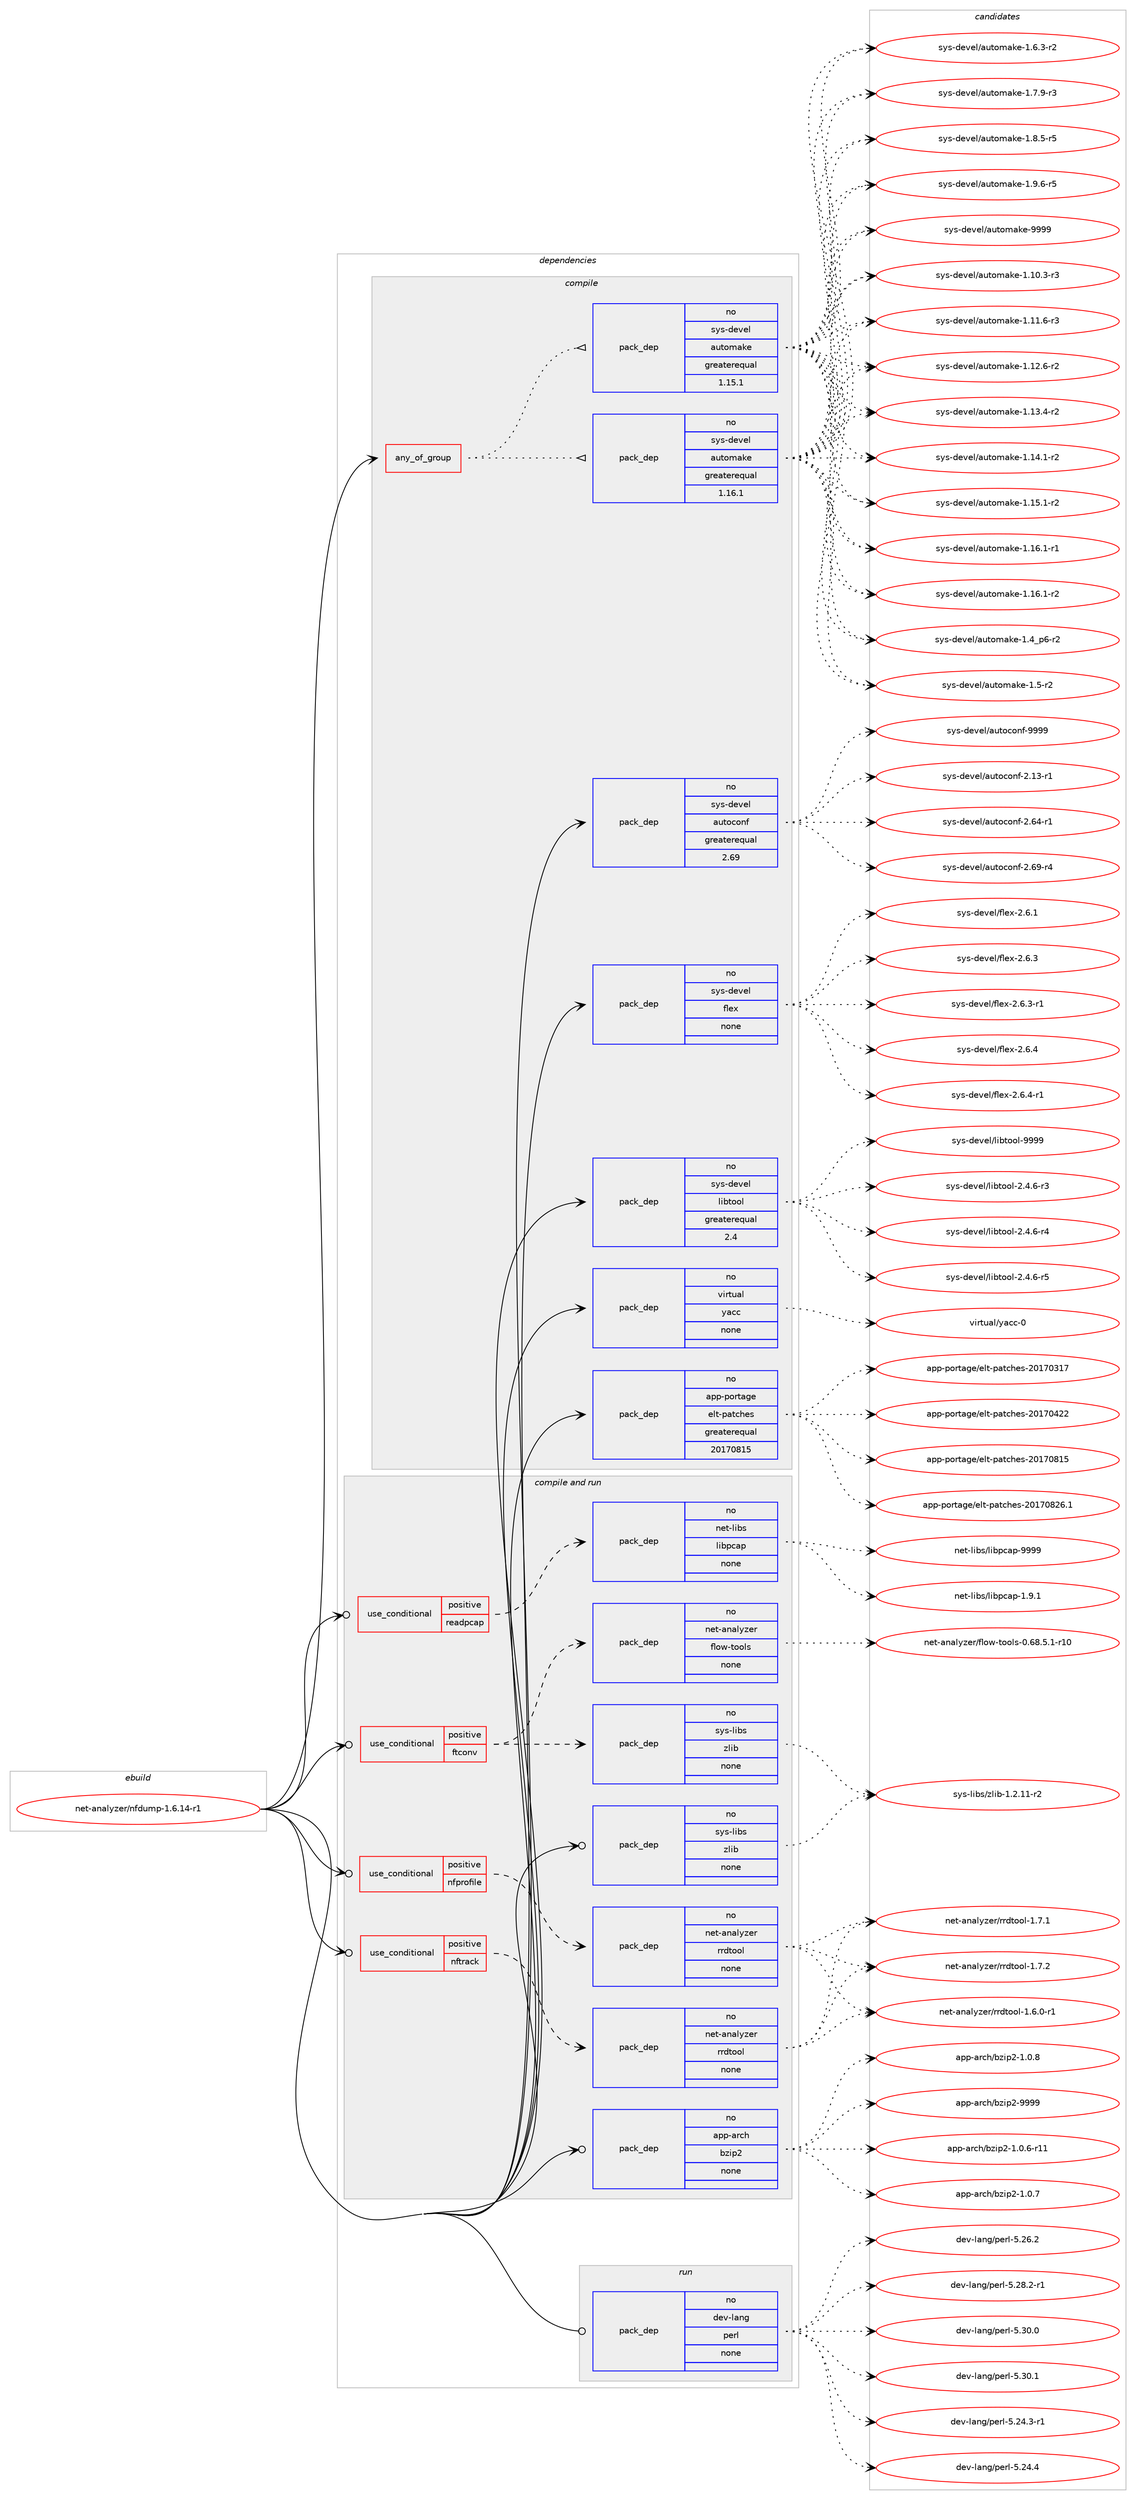 digraph prolog {

# *************
# Graph options
# *************

newrank=true;
concentrate=true;
compound=true;
graph [rankdir=LR,fontname=Helvetica,fontsize=10,ranksep=1.5];#, ranksep=2.5, nodesep=0.2];
edge  [arrowhead=vee];
node  [fontname=Helvetica,fontsize=10];

# **********
# The ebuild
# **********

subgraph cluster_leftcol {
color=gray;
rank=same;
label=<<i>ebuild</i>>;
id [label="net-analyzer/nfdump-1.6.14-r1", color=red, width=4, href="../net-analyzer/nfdump-1.6.14-r1.svg"];
}

# ****************
# The dependencies
# ****************

subgraph cluster_midcol {
color=gray;
label=<<i>dependencies</i>>;
subgraph cluster_compile {
fillcolor="#eeeeee";
style=filled;
label=<<i>compile</i>>;
subgraph any13778 {
dependency814783 [label=<<TABLE BORDER="0" CELLBORDER="1" CELLSPACING="0" CELLPADDING="4"><TR><TD CELLPADDING="10">any_of_group</TD></TR></TABLE>>, shape=none, color=red];subgraph pack602310 {
dependency814784 [label=<<TABLE BORDER="0" CELLBORDER="1" CELLSPACING="0" CELLPADDING="4" WIDTH="220"><TR><TD ROWSPAN="6" CELLPADDING="30">pack_dep</TD></TR><TR><TD WIDTH="110">no</TD></TR><TR><TD>sys-devel</TD></TR><TR><TD>automake</TD></TR><TR><TD>greaterequal</TD></TR><TR><TD>1.16.1</TD></TR></TABLE>>, shape=none, color=blue];
}
dependency814783:e -> dependency814784:w [weight=20,style="dotted",arrowhead="oinv"];
subgraph pack602311 {
dependency814785 [label=<<TABLE BORDER="0" CELLBORDER="1" CELLSPACING="0" CELLPADDING="4" WIDTH="220"><TR><TD ROWSPAN="6" CELLPADDING="30">pack_dep</TD></TR><TR><TD WIDTH="110">no</TD></TR><TR><TD>sys-devel</TD></TR><TR><TD>automake</TD></TR><TR><TD>greaterequal</TD></TR><TR><TD>1.15.1</TD></TR></TABLE>>, shape=none, color=blue];
}
dependency814783:e -> dependency814785:w [weight=20,style="dotted",arrowhead="oinv"];
}
id:e -> dependency814783:w [weight=20,style="solid",arrowhead="vee"];
subgraph pack602312 {
dependency814786 [label=<<TABLE BORDER="0" CELLBORDER="1" CELLSPACING="0" CELLPADDING="4" WIDTH="220"><TR><TD ROWSPAN="6" CELLPADDING="30">pack_dep</TD></TR><TR><TD WIDTH="110">no</TD></TR><TR><TD>app-portage</TD></TR><TR><TD>elt-patches</TD></TR><TR><TD>greaterequal</TD></TR><TR><TD>20170815</TD></TR></TABLE>>, shape=none, color=blue];
}
id:e -> dependency814786:w [weight=20,style="solid",arrowhead="vee"];
subgraph pack602313 {
dependency814787 [label=<<TABLE BORDER="0" CELLBORDER="1" CELLSPACING="0" CELLPADDING="4" WIDTH="220"><TR><TD ROWSPAN="6" CELLPADDING="30">pack_dep</TD></TR><TR><TD WIDTH="110">no</TD></TR><TR><TD>sys-devel</TD></TR><TR><TD>autoconf</TD></TR><TR><TD>greaterequal</TD></TR><TR><TD>2.69</TD></TR></TABLE>>, shape=none, color=blue];
}
id:e -> dependency814787:w [weight=20,style="solid",arrowhead="vee"];
subgraph pack602314 {
dependency814788 [label=<<TABLE BORDER="0" CELLBORDER="1" CELLSPACING="0" CELLPADDING="4" WIDTH="220"><TR><TD ROWSPAN="6" CELLPADDING="30">pack_dep</TD></TR><TR><TD WIDTH="110">no</TD></TR><TR><TD>sys-devel</TD></TR><TR><TD>flex</TD></TR><TR><TD>none</TD></TR><TR><TD></TD></TR></TABLE>>, shape=none, color=blue];
}
id:e -> dependency814788:w [weight=20,style="solid",arrowhead="vee"];
subgraph pack602315 {
dependency814789 [label=<<TABLE BORDER="0" CELLBORDER="1" CELLSPACING="0" CELLPADDING="4" WIDTH="220"><TR><TD ROWSPAN="6" CELLPADDING="30">pack_dep</TD></TR><TR><TD WIDTH="110">no</TD></TR><TR><TD>sys-devel</TD></TR><TR><TD>libtool</TD></TR><TR><TD>greaterequal</TD></TR><TR><TD>2.4</TD></TR></TABLE>>, shape=none, color=blue];
}
id:e -> dependency814789:w [weight=20,style="solid",arrowhead="vee"];
subgraph pack602316 {
dependency814790 [label=<<TABLE BORDER="0" CELLBORDER="1" CELLSPACING="0" CELLPADDING="4" WIDTH="220"><TR><TD ROWSPAN="6" CELLPADDING="30">pack_dep</TD></TR><TR><TD WIDTH="110">no</TD></TR><TR><TD>virtual</TD></TR><TR><TD>yacc</TD></TR><TR><TD>none</TD></TR><TR><TD></TD></TR></TABLE>>, shape=none, color=blue];
}
id:e -> dependency814790:w [weight=20,style="solid",arrowhead="vee"];
}
subgraph cluster_compileandrun {
fillcolor="#eeeeee";
style=filled;
label=<<i>compile and run</i>>;
subgraph cond198245 {
dependency814791 [label=<<TABLE BORDER="0" CELLBORDER="1" CELLSPACING="0" CELLPADDING="4"><TR><TD ROWSPAN="3" CELLPADDING="10">use_conditional</TD></TR><TR><TD>positive</TD></TR><TR><TD>ftconv</TD></TR></TABLE>>, shape=none, color=red];
subgraph pack602317 {
dependency814792 [label=<<TABLE BORDER="0" CELLBORDER="1" CELLSPACING="0" CELLPADDING="4" WIDTH="220"><TR><TD ROWSPAN="6" CELLPADDING="30">pack_dep</TD></TR><TR><TD WIDTH="110">no</TD></TR><TR><TD>sys-libs</TD></TR><TR><TD>zlib</TD></TR><TR><TD>none</TD></TR><TR><TD></TD></TR></TABLE>>, shape=none, color=blue];
}
dependency814791:e -> dependency814792:w [weight=20,style="dashed",arrowhead="vee"];
subgraph pack602318 {
dependency814793 [label=<<TABLE BORDER="0" CELLBORDER="1" CELLSPACING="0" CELLPADDING="4" WIDTH="220"><TR><TD ROWSPAN="6" CELLPADDING="30">pack_dep</TD></TR><TR><TD WIDTH="110">no</TD></TR><TR><TD>net-analyzer</TD></TR><TR><TD>flow-tools</TD></TR><TR><TD>none</TD></TR><TR><TD></TD></TR></TABLE>>, shape=none, color=blue];
}
dependency814791:e -> dependency814793:w [weight=20,style="dashed",arrowhead="vee"];
}
id:e -> dependency814791:w [weight=20,style="solid",arrowhead="odotvee"];
subgraph cond198246 {
dependency814794 [label=<<TABLE BORDER="0" CELLBORDER="1" CELLSPACING="0" CELLPADDING="4"><TR><TD ROWSPAN="3" CELLPADDING="10">use_conditional</TD></TR><TR><TD>positive</TD></TR><TR><TD>nfprofile</TD></TR></TABLE>>, shape=none, color=red];
subgraph pack602319 {
dependency814795 [label=<<TABLE BORDER="0" CELLBORDER="1" CELLSPACING="0" CELLPADDING="4" WIDTH="220"><TR><TD ROWSPAN="6" CELLPADDING="30">pack_dep</TD></TR><TR><TD WIDTH="110">no</TD></TR><TR><TD>net-analyzer</TD></TR><TR><TD>rrdtool</TD></TR><TR><TD>none</TD></TR><TR><TD></TD></TR></TABLE>>, shape=none, color=blue];
}
dependency814794:e -> dependency814795:w [weight=20,style="dashed",arrowhead="vee"];
}
id:e -> dependency814794:w [weight=20,style="solid",arrowhead="odotvee"];
subgraph cond198247 {
dependency814796 [label=<<TABLE BORDER="0" CELLBORDER="1" CELLSPACING="0" CELLPADDING="4"><TR><TD ROWSPAN="3" CELLPADDING="10">use_conditional</TD></TR><TR><TD>positive</TD></TR><TR><TD>nftrack</TD></TR></TABLE>>, shape=none, color=red];
subgraph pack602320 {
dependency814797 [label=<<TABLE BORDER="0" CELLBORDER="1" CELLSPACING="0" CELLPADDING="4" WIDTH="220"><TR><TD ROWSPAN="6" CELLPADDING="30">pack_dep</TD></TR><TR><TD WIDTH="110">no</TD></TR><TR><TD>net-analyzer</TD></TR><TR><TD>rrdtool</TD></TR><TR><TD>none</TD></TR><TR><TD></TD></TR></TABLE>>, shape=none, color=blue];
}
dependency814796:e -> dependency814797:w [weight=20,style="dashed",arrowhead="vee"];
}
id:e -> dependency814796:w [weight=20,style="solid",arrowhead="odotvee"];
subgraph cond198248 {
dependency814798 [label=<<TABLE BORDER="0" CELLBORDER="1" CELLSPACING="0" CELLPADDING="4"><TR><TD ROWSPAN="3" CELLPADDING="10">use_conditional</TD></TR><TR><TD>positive</TD></TR><TR><TD>readpcap</TD></TR></TABLE>>, shape=none, color=red];
subgraph pack602321 {
dependency814799 [label=<<TABLE BORDER="0" CELLBORDER="1" CELLSPACING="0" CELLPADDING="4" WIDTH="220"><TR><TD ROWSPAN="6" CELLPADDING="30">pack_dep</TD></TR><TR><TD WIDTH="110">no</TD></TR><TR><TD>net-libs</TD></TR><TR><TD>libpcap</TD></TR><TR><TD>none</TD></TR><TR><TD></TD></TR></TABLE>>, shape=none, color=blue];
}
dependency814798:e -> dependency814799:w [weight=20,style="dashed",arrowhead="vee"];
}
id:e -> dependency814798:w [weight=20,style="solid",arrowhead="odotvee"];
subgraph pack602322 {
dependency814800 [label=<<TABLE BORDER="0" CELLBORDER="1" CELLSPACING="0" CELLPADDING="4" WIDTH="220"><TR><TD ROWSPAN="6" CELLPADDING="30">pack_dep</TD></TR><TR><TD WIDTH="110">no</TD></TR><TR><TD>app-arch</TD></TR><TR><TD>bzip2</TD></TR><TR><TD>none</TD></TR><TR><TD></TD></TR></TABLE>>, shape=none, color=blue];
}
id:e -> dependency814800:w [weight=20,style="solid",arrowhead="odotvee"];
subgraph pack602323 {
dependency814801 [label=<<TABLE BORDER="0" CELLBORDER="1" CELLSPACING="0" CELLPADDING="4" WIDTH="220"><TR><TD ROWSPAN="6" CELLPADDING="30">pack_dep</TD></TR><TR><TD WIDTH="110">no</TD></TR><TR><TD>sys-libs</TD></TR><TR><TD>zlib</TD></TR><TR><TD>none</TD></TR><TR><TD></TD></TR></TABLE>>, shape=none, color=blue];
}
id:e -> dependency814801:w [weight=20,style="solid",arrowhead="odotvee"];
}
subgraph cluster_run {
fillcolor="#eeeeee";
style=filled;
label=<<i>run</i>>;
subgraph pack602324 {
dependency814802 [label=<<TABLE BORDER="0" CELLBORDER="1" CELLSPACING="0" CELLPADDING="4" WIDTH="220"><TR><TD ROWSPAN="6" CELLPADDING="30">pack_dep</TD></TR><TR><TD WIDTH="110">no</TD></TR><TR><TD>dev-lang</TD></TR><TR><TD>perl</TD></TR><TR><TD>none</TD></TR><TR><TD></TD></TR></TABLE>>, shape=none, color=blue];
}
id:e -> dependency814802:w [weight=20,style="solid",arrowhead="odot"];
}
}

# **************
# The candidates
# **************

subgraph cluster_choices {
rank=same;
color=gray;
label=<<i>candidates</i>>;

subgraph choice602310 {
color=black;
nodesep=1;
choice11512111545100101118101108479711711611110997107101454946494846514511451 [label="sys-devel/automake-1.10.3-r3", color=red, width=4,href="../sys-devel/automake-1.10.3-r3.svg"];
choice11512111545100101118101108479711711611110997107101454946494946544511451 [label="sys-devel/automake-1.11.6-r3", color=red, width=4,href="../sys-devel/automake-1.11.6-r3.svg"];
choice11512111545100101118101108479711711611110997107101454946495046544511450 [label="sys-devel/automake-1.12.6-r2", color=red, width=4,href="../sys-devel/automake-1.12.6-r2.svg"];
choice11512111545100101118101108479711711611110997107101454946495146524511450 [label="sys-devel/automake-1.13.4-r2", color=red, width=4,href="../sys-devel/automake-1.13.4-r2.svg"];
choice11512111545100101118101108479711711611110997107101454946495246494511450 [label="sys-devel/automake-1.14.1-r2", color=red, width=4,href="../sys-devel/automake-1.14.1-r2.svg"];
choice11512111545100101118101108479711711611110997107101454946495346494511450 [label="sys-devel/automake-1.15.1-r2", color=red, width=4,href="../sys-devel/automake-1.15.1-r2.svg"];
choice11512111545100101118101108479711711611110997107101454946495446494511449 [label="sys-devel/automake-1.16.1-r1", color=red, width=4,href="../sys-devel/automake-1.16.1-r1.svg"];
choice11512111545100101118101108479711711611110997107101454946495446494511450 [label="sys-devel/automake-1.16.1-r2", color=red, width=4,href="../sys-devel/automake-1.16.1-r2.svg"];
choice115121115451001011181011084797117116111109971071014549465295112544511450 [label="sys-devel/automake-1.4_p6-r2", color=red, width=4,href="../sys-devel/automake-1.4_p6-r2.svg"];
choice11512111545100101118101108479711711611110997107101454946534511450 [label="sys-devel/automake-1.5-r2", color=red, width=4,href="../sys-devel/automake-1.5-r2.svg"];
choice115121115451001011181011084797117116111109971071014549465446514511450 [label="sys-devel/automake-1.6.3-r2", color=red, width=4,href="../sys-devel/automake-1.6.3-r2.svg"];
choice115121115451001011181011084797117116111109971071014549465546574511451 [label="sys-devel/automake-1.7.9-r3", color=red, width=4,href="../sys-devel/automake-1.7.9-r3.svg"];
choice115121115451001011181011084797117116111109971071014549465646534511453 [label="sys-devel/automake-1.8.5-r5", color=red, width=4,href="../sys-devel/automake-1.8.5-r5.svg"];
choice115121115451001011181011084797117116111109971071014549465746544511453 [label="sys-devel/automake-1.9.6-r5", color=red, width=4,href="../sys-devel/automake-1.9.6-r5.svg"];
choice115121115451001011181011084797117116111109971071014557575757 [label="sys-devel/automake-9999", color=red, width=4,href="../sys-devel/automake-9999.svg"];
dependency814784:e -> choice11512111545100101118101108479711711611110997107101454946494846514511451:w [style=dotted,weight="100"];
dependency814784:e -> choice11512111545100101118101108479711711611110997107101454946494946544511451:w [style=dotted,weight="100"];
dependency814784:e -> choice11512111545100101118101108479711711611110997107101454946495046544511450:w [style=dotted,weight="100"];
dependency814784:e -> choice11512111545100101118101108479711711611110997107101454946495146524511450:w [style=dotted,weight="100"];
dependency814784:e -> choice11512111545100101118101108479711711611110997107101454946495246494511450:w [style=dotted,weight="100"];
dependency814784:e -> choice11512111545100101118101108479711711611110997107101454946495346494511450:w [style=dotted,weight="100"];
dependency814784:e -> choice11512111545100101118101108479711711611110997107101454946495446494511449:w [style=dotted,weight="100"];
dependency814784:e -> choice11512111545100101118101108479711711611110997107101454946495446494511450:w [style=dotted,weight="100"];
dependency814784:e -> choice115121115451001011181011084797117116111109971071014549465295112544511450:w [style=dotted,weight="100"];
dependency814784:e -> choice11512111545100101118101108479711711611110997107101454946534511450:w [style=dotted,weight="100"];
dependency814784:e -> choice115121115451001011181011084797117116111109971071014549465446514511450:w [style=dotted,weight="100"];
dependency814784:e -> choice115121115451001011181011084797117116111109971071014549465546574511451:w [style=dotted,weight="100"];
dependency814784:e -> choice115121115451001011181011084797117116111109971071014549465646534511453:w [style=dotted,weight="100"];
dependency814784:e -> choice115121115451001011181011084797117116111109971071014549465746544511453:w [style=dotted,weight="100"];
dependency814784:e -> choice115121115451001011181011084797117116111109971071014557575757:w [style=dotted,weight="100"];
}
subgraph choice602311 {
color=black;
nodesep=1;
choice11512111545100101118101108479711711611110997107101454946494846514511451 [label="sys-devel/automake-1.10.3-r3", color=red, width=4,href="../sys-devel/automake-1.10.3-r3.svg"];
choice11512111545100101118101108479711711611110997107101454946494946544511451 [label="sys-devel/automake-1.11.6-r3", color=red, width=4,href="../sys-devel/automake-1.11.6-r3.svg"];
choice11512111545100101118101108479711711611110997107101454946495046544511450 [label="sys-devel/automake-1.12.6-r2", color=red, width=4,href="../sys-devel/automake-1.12.6-r2.svg"];
choice11512111545100101118101108479711711611110997107101454946495146524511450 [label="sys-devel/automake-1.13.4-r2", color=red, width=4,href="../sys-devel/automake-1.13.4-r2.svg"];
choice11512111545100101118101108479711711611110997107101454946495246494511450 [label="sys-devel/automake-1.14.1-r2", color=red, width=4,href="../sys-devel/automake-1.14.1-r2.svg"];
choice11512111545100101118101108479711711611110997107101454946495346494511450 [label="sys-devel/automake-1.15.1-r2", color=red, width=4,href="../sys-devel/automake-1.15.1-r2.svg"];
choice11512111545100101118101108479711711611110997107101454946495446494511449 [label="sys-devel/automake-1.16.1-r1", color=red, width=4,href="../sys-devel/automake-1.16.1-r1.svg"];
choice11512111545100101118101108479711711611110997107101454946495446494511450 [label="sys-devel/automake-1.16.1-r2", color=red, width=4,href="../sys-devel/automake-1.16.1-r2.svg"];
choice115121115451001011181011084797117116111109971071014549465295112544511450 [label="sys-devel/automake-1.4_p6-r2", color=red, width=4,href="../sys-devel/automake-1.4_p6-r2.svg"];
choice11512111545100101118101108479711711611110997107101454946534511450 [label="sys-devel/automake-1.5-r2", color=red, width=4,href="../sys-devel/automake-1.5-r2.svg"];
choice115121115451001011181011084797117116111109971071014549465446514511450 [label="sys-devel/automake-1.6.3-r2", color=red, width=4,href="../sys-devel/automake-1.6.3-r2.svg"];
choice115121115451001011181011084797117116111109971071014549465546574511451 [label="sys-devel/automake-1.7.9-r3", color=red, width=4,href="../sys-devel/automake-1.7.9-r3.svg"];
choice115121115451001011181011084797117116111109971071014549465646534511453 [label="sys-devel/automake-1.8.5-r5", color=red, width=4,href="../sys-devel/automake-1.8.5-r5.svg"];
choice115121115451001011181011084797117116111109971071014549465746544511453 [label="sys-devel/automake-1.9.6-r5", color=red, width=4,href="../sys-devel/automake-1.9.6-r5.svg"];
choice115121115451001011181011084797117116111109971071014557575757 [label="sys-devel/automake-9999", color=red, width=4,href="../sys-devel/automake-9999.svg"];
dependency814785:e -> choice11512111545100101118101108479711711611110997107101454946494846514511451:w [style=dotted,weight="100"];
dependency814785:e -> choice11512111545100101118101108479711711611110997107101454946494946544511451:w [style=dotted,weight="100"];
dependency814785:e -> choice11512111545100101118101108479711711611110997107101454946495046544511450:w [style=dotted,weight="100"];
dependency814785:e -> choice11512111545100101118101108479711711611110997107101454946495146524511450:w [style=dotted,weight="100"];
dependency814785:e -> choice11512111545100101118101108479711711611110997107101454946495246494511450:w [style=dotted,weight="100"];
dependency814785:e -> choice11512111545100101118101108479711711611110997107101454946495346494511450:w [style=dotted,weight="100"];
dependency814785:e -> choice11512111545100101118101108479711711611110997107101454946495446494511449:w [style=dotted,weight="100"];
dependency814785:e -> choice11512111545100101118101108479711711611110997107101454946495446494511450:w [style=dotted,weight="100"];
dependency814785:e -> choice115121115451001011181011084797117116111109971071014549465295112544511450:w [style=dotted,weight="100"];
dependency814785:e -> choice11512111545100101118101108479711711611110997107101454946534511450:w [style=dotted,weight="100"];
dependency814785:e -> choice115121115451001011181011084797117116111109971071014549465446514511450:w [style=dotted,weight="100"];
dependency814785:e -> choice115121115451001011181011084797117116111109971071014549465546574511451:w [style=dotted,weight="100"];
dependency814785:e -> choice115121115451001011181011084797117116111109971071014549465646534511453:w [style=dotted,weight="100"];
dependency814785:e -> choice115121115451001011181011084797117116111109971071014549465746544511453:w [style=dotted,weight="100"];
dependency814785:e -> choice115121115451001011181011084797117116111109971071014557575757:w [style=dotted,weight="100"];
}
subgraph choice602312 {
color=black;
nodesep=1;
choice97112112451121111141169710310147101108116451129711699104101115455048495548514955 [label="app-portage/elt-patches-20170317", color=red, width=4,href="../app-portage/elt-patches-20170317.svg"];
choice97112112451121111141169710310147101108116451129711699104101115455048495548525050 [label="app-portage/elt-patches-20170422", color=red, width=4,href="../app-portage/elt-patches-20170422.svg"];
choice97112112451121111141169710310147101108116451129711699104101115455048495548564953 [label="app-portage/elt-patches-20170815", color=red, width=4,href="../app-portage/elt-patches-20170815.svg"];
choice971121124511211111411697103101471011081164511297116991041011154550484955485650544649 [label="app-portage/elt-patches-20170826.1", color=red, width=4,href="../app-portage/elt-patches-20170826.1.svg"];
dependency814786:e -> choice97112112451121111141169710310147101108116451129711699104101115455048495548514955:w [style=dotted,weight="100"];
dependency814786:e -> choice97112112451121111141169710310147101108116451129711699104101115455048495548525050:w [style=dotted,weight="100"];
dependency814786:e -> choice97112112451121111141169710310147101108116451129711699104101115455048495548564953:w [style=dotted,weight="100"];
dependency814786:e -> choice971121124511211111411697103101471011081164511297116991041011154550484955485650544649:w [style=dotted,weight="100"];
}
subgraph choice602313 {
color=black;
nodesep=1;
choice1151211154510010111810110847971171161119911111010245504649514511449 [label="sys-devel/autoconf-2.13-r1", color=red, width=4,href="../sys-devel/autoconf-2.13-r1.svg"];
choice1151211154510010111810110847971171161119911111010245504654524511449 [label="sys-devel/autoconf-2.64-r1", color=red, width=4,href="../sys-devel/autoconf-2.64-r1.svg"];
choice1151211154510010111810110847971171161119911111010245504654574511452 [label="sys-devel/autoconf-2.69-r4", color=red, width=4,href="../sys-devel/autoconf-2.69-r4.svg"];
choice115121115451001011181011084797117116111991111101024557575757 [label="sys-devel/autoconf-9999", color=red, width=4,href="../sys-devel/autoconf-9999.svg"];
dependency814787:e -> choice1151211154510010111810110847971171161119911111010245504649514511449:w [style=dotted,weight="100"];
dependency814787:e -> choice1151211154510010111810110847971171161119911111010245504654524511449:w [style=dotted,weight="100"];
dependency814787:e -> choice1151211154510010111810110847971171161119911111010245504654574511452:w [style=dotted,weight="100"];
dependency814787:e -> choice115121115451001011181011084797117116111991111101024557575757:w [style=dotted,weight="100"];
}
subgraph choice602314 {
color=black;
nodesep=1;
choice1151211154510010111810110847102108101120455046544649 [label="sys-devel/flex-2.6.1", color=red, width=4,href="../sys-devel/flex-2.6.1.svg"];
choice1151211154510010111810110847102108101120455046544651 [label="sys-devel/flex-2.6.3", color=red, width=4,href="../sys-devel/flex-2.6.3.svg"];
choice11512111545100101118101108471021081011204550465446514511449 [label="sys-devel/flex-2.6.3-r1", color=red, width=4,href="../sys-devel/flex-2.6.3-r1.svg"];
choice1151211154510010111810110847102108101120455046544652 [label="sys-devel/flex-2.6.4", color=red, width=4,href="../sys-devel/flex-2.6.4.svg"];
choice11512111545100101118101108471021081011204550465446524511449 [label="sys-devel/flex-2.6.4-r1", color=red, width=4,href="../sys-devel/flex-2.6.4-r1.svg"];
dependency814788:e -> choice1151211154510010111810110847102108101120455046544649:w [style=dotted,weight="100"];
dependency814788:e -> choice1151211154510010111810110847102108101120455046544651:w [style=dotted,weight="100"];
dependency814788:e -> choice11512111545100101118101108471021081011204550465446514511449:w [style=dotted,weight="100"];
dependency814788:e -> choice1151211154510010111810110847102108101120455046544652:w [style=dotted,weight="100"];
dependency814788:e -> choice11512111545100101118101108471021081011204550465446524511449:w [style=dotted,weight="100"];
}
subgraph choice602315 {
color=black;
nodesep=1;
choice1151211154510010111810110847108105981161111111084550465246544511451 [label="sys-devel/libtool-2.4.6-r3", color=red, width=4,href="../sys-devel/libtool-2.4.6-r3.svg"];
choice1151211154510010111810110847108105981161111111084550465246544511452 [label="sys-devel/libtool-2.4.6-r4", color=red, width=4,href="../sys-devel/libtool-2.4.6-r4.svg"];
choice1151211154510010111810110847108105981161111111084550465246544511453 [label="sys-devel/libtool-2.4.6-r5", color=red, width=4,href="../sys-devel/libtool-2.4.6-r5.svg"];
choice1151211154510010111810110847108105981161111111084557575757 [label="sys-devel/libtool-9999", color=red, width=4,href="../sys-devel/libtool-9999.svg"];
dependency814789:e -> choice1151211154510010111810110847108105981161111111084550465246544511451:w [style=dotted,weight="100"];
dependency814789:e -> choice1151211154510010111810110847108105981161111111084550465246544511452:w [style=dotted,weight="100"];
dependency814789:e -> choice1151211154510010111810110847108105981161111111084550465246544511453:w [style=dotted,weight="100"];
dependency814789:e -> choice1151211154510010111810110847108105981161111111084557575757:w [style=dotted,weight="100"];
}
subgraph choice602316 {
color=black;
nodesep=1;
choice11810511411611797108471219799994548 [label="virtual/yacc-0", color=red, width=4,href="../virtual/yacc-0.svg"];
dependency814790:e -> choice11810511411611797108471219799994548:w [style=dotted,weight="100"];
}
subgraph choice602317 {
color=black;
nodesep=1;
choice11512111545108105981154712210810598454946504649494511450 [label="sys-libs/zlib-1.2.11-r2", color=red, width=4,href="../sys-libs/zlib-1.2.11-r2.svg"];
dependency814792:e -> choice11512111545108105981154712210810598454946504649494511450:w [style=dotted,weight="100"];
}
subgraph choice602318 {
color=black;
nodesep=1;
choice1101011164597110971081211221011144710210811111945116111111108115454846545646534649451144948 [label="net-analyzer/flow-tools-0.68.5.1-r10", color=red, width=4,href="../net-analyzer/flow-tools-0.68.5.1-r10.svg"];
dependency814793:e -> choice1101011164597110971081211221011144710210811111945116111111108115454846545646534649451144948:w [style=dotted,weight="100"];
}
subgraph choice602319 {
color=black;
nodesep=1;
choice110101116459711097108121122101114471141141001161111111084549465446484511449 [label="net-analyzer/rrdtool-1.6.0-r1", color=red, width=4,href="../net-analyzer/rrdtool-1.6.0-r1.svg"];
choice11010111645971109710812112210111447114114100116111111108454946554649 [label="net-analyzer/rrdtool-1.7.1", color=red, width=4,href="../net-analyzer/rrdtool-1.7.1.svg"];
choice11010111645971109710812112210111447114114100116111111108454946554650 [label="net-analyzer/rrdtool-1.7.2", color=red, width=4,href="../net-analyzer/rrdtool-1.7.2.svg"];
dependency814795:e -> choice110101116459711097108121122101114471141141001161111111084549465446484511449:w [style=dotted,weight="100"];
dependency814795:e -> choice11010111645971109710812112210111447114114100116111111108454946554649:w [style=dotted,weight="100"];
dependency814795:e -> choice11010111645971109710812112210111447114114100116111111108454946554650:w [style=dotted,weight="100"];
}
subgraph choice602320 {
color=black;
nodesep=1;
choice110101116459711097108121122101114471141141001161111111084549465446484511449 [label="net-analyzer/rrdtool-1.6.0-r1", color=red, width=4,href="../net-analyzer/rrdtool-1.6.0-r1.svg"];
choice11010111645971109710812112210111447114114100116111111108454946554649 [label="net-analyzer/rrdtool-1.7.1", color=red, width=4,href="../net-analyzer/rrdtool-1.7.1.svg"];
choice11010111645971109710812112210111447114114100116111111108454946554650 [label="net-analyzer/rrdtool-1.7.2", color=red, width=4,href="../net-analyzer/rrdtool-1.7.2.svg"];
dependency814797:e -> choice110101116459711097108121122101114471141141001161111111084549465446484511449:w [style=dotted,weight="100"];
dependency814797:e -> choice11010111645971109710812112210111447114114100116111111108454946554649:w [style=dotted,weight="100"];
dependency814797:e -> choice11010111645971109710812112210111447114114100116111111108454946554650:w [style=dotted,weight="100"];
}
subgraph choice602321 {
color=black;
nodesep=1;
choice110101116451081059811547108105981129997112454946574649 [label="net-libs/libpcap-1.9.1", color=red, width=4,href="../net-libs/libpcap-1.9.1.svg"];
choice1101011164510810598115471081059811299971124557575757 [label="net-libs/libpcap-9999", color=red, width=4,href="../net-libs/libpcap-9999.svg"];
dependency814799:e -> choice110101116451081059811547108105981129997112454946574649:w [style=dotted,weight="100"];
dependency814799:e -> choice1101011164510810598115471081059811299971124557575757:w [style=dotted,weight="100"];
}
subgraph choice602322 {
color=black;
nodesep=1;
choice97112112459711499104479812210511250454946484654451144949 [label="app-arch/bzip2-1.0.6-r11", color=red, width=4,href="../app-arch/bzip2-1.0.6-r11.svg"];
choice97112112459711499104479812210511250454946484655 [label="app-arch/bzip2-1.0.7", color=red, width=4,href="../app-arch/bzip2-1.0.7.svg"];
choice97112112459711499104479812210511250454946484656 [label="app-arch/bzip2-1.0.8", color=red, width=4,href="../app-arch/bzip2-1.0.8.svg"];
choice971121124597114991044798122105112504557575757 [label="app-arch/bzip2-9999", color=red, width=4,href="../app-arch/bzip2-9999.svg"];
dependency814800:e -> choice97112112459711499104479812210511250454946484654451144949:w [style=dotted,weight="100"];
dependency814800:e -> choice97112112459711499104479812210511250454946484655:w [style=dotted,weight="100"];
dependency814800:e -> choice97112112459711499104479812210511250454946484656:w [style=dotted,weight="100"];
dependency814800:e -> choice971121124597114991044798122105112504557575757:w [style=dotted,weight="100"];
}
subgraph choice602323 {
color=black;
nodesep=1;
choice11512111545108105981154712210810598454946504649494511450 [label="sys-libs/zlib-1.2.11-r2", color=red, width=4,href="../sys-libs/zlib-1.2.11-r2.svg"];
dependency814801:e -> choice11512111545108105981154712210810598454946504649494511450:w [style=dotted,weight="100"];
}
subgraph choice602324 {
color=black;
nodesep=1;
choice100101118451089711010347112101114108455346505246514511449 [label="dev-lang/perl-5.24.3-r1", color=red, width=4,href="../dev-lang/perl-5.24.3-r1.svg"];
choice10010111845108971101034711210111410845534650524652 [label="dev-lang/perl-5.24.4", color=red, width=4,href="../dev-lang/perl-5.24.4.svg"];
choice10010111845108971101034711210111410845534650544650 [label="dev-lang/perl-5.26.2", color=red, width=4,href="../dev-lang/perl-5.26.2.svg"];
choice100101118451089711010347112101114108455346505646504511449 [label="dev-lang/perl-5.28.2-r1", color=red, width=4,href="../dev-lang/perl-5.28.2-r1.svg"];
choice10010111845108971101034711210111410845534651484648 [label="dev-lang/perl-5.30.0", color=red, width=4,href="../dev-lang/perl-5.30.0.svg"];
choice10010111845108971101034711210111410845534651484649 [label="dev-lang/perl-5.30.1", color=red, width=4,href="../dev-lang/perl-5.30.1.svg"];
dependency814802:e -> choice100101118451089711010347112101114108455346505246514511449:w [style=dotted,weight="100"];
dependency814802:e -> choice10010111845108971101034711210111410845534650524652:w [style=dotted,weight="100"];
dependency814802:e -> choice10010111845108971101034711210111410845534650544650:w [style=dotted,weight="100"];
dependency814802:e -> choice100101118451089711010347112101114108455346505646504511449:w [style=dotted,weight="100"];
dependency814802:e -> choice10010111845108971101034711210111410845534651484648:w [style=dotted,weight="100"];
dependency814802:e -> choice10010111845108971101034711210111410845534651484649:w [style=dotted,weight="100"];
}
}

}
